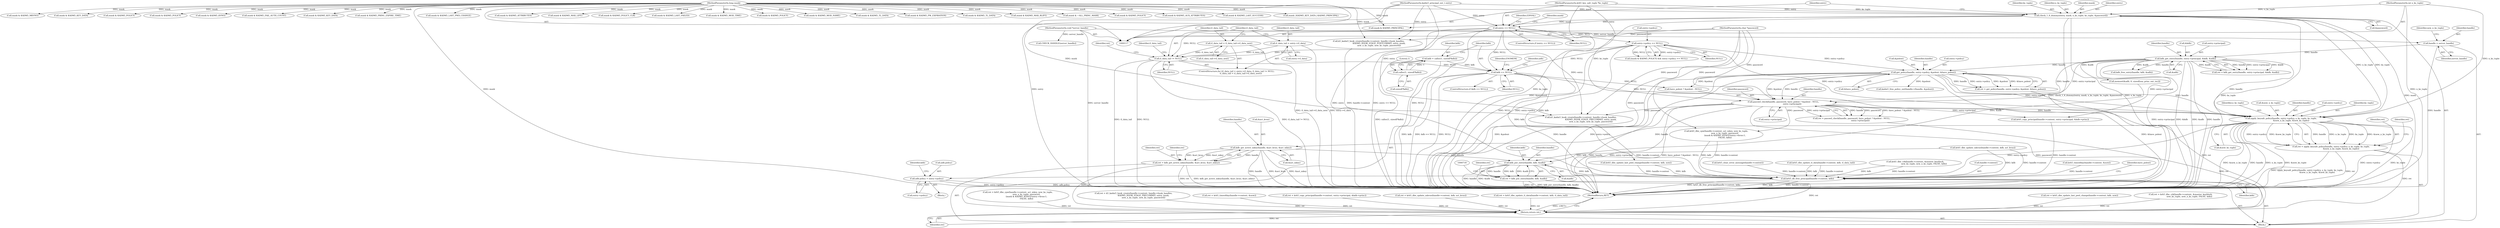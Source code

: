 digraph "0_krb5_e1caf6fb74981da62039846931ebdffed71309d1@pointer" {
"1000573" [label="(Call,apply_keysalt_policy(handle, entry->policy, n_ks_tuple, ks_tuple,\n                               &new_n_ks_tuple, &new_ks_tuple))"];
"1000328" [label="(Call,get_policy(handle, entry->policy, &polent, &have_polent))"];
"1000277" [label="(Call,kdb_get_entry(handle, entry->principal, &kdb, &adb))"];
"1000136" [label="(Call,handle = server_handle)"];
"1000118" [label="(MethodParameterIn,void *server_handle)"];
"1000224" [label="(Call,entry->policy == NULL)"];
"1000163" [label="(Call,entry == NULL)"];
"1000155" [label="(Call,check_1_6_dummy(entry, mask, n_ks_tuple, ks_tuple, &password))"];
"1000119" [label="(MethodParameterIn,kadm5_principal_ent_t entry)"];
"1000120" [label="(MethodParameterIn,long mask)"];
"1000121" [label="(MethodParameterIn,int n_ks_tuple)"];
"1000122" [label="(MethodParameterIn,krb5_key_salt_tuple *ks_tuple)"];
"1000345" [label="(Call,passwd_check(handle, password, have_polent ? &polent : NULL,\n                           entry->principal))"];
"1000123" [label="(MethodParameterIn,char *password)"];
"1000310" [label="(Call,kdb == NULL)"];
"1000302" [label="(Call,kdb = calloc(1, sizeof(*kdb)))"];
"1000304" [label="(Call,calloc(1, sizeof(*kdb)))"];
"1000258" [label="(Call,tl_data_tail != NULL)"];
"1000253" [label="(Call,tl_data_tail = entry->tl_data)"];
"1000261" [label="(Call,tl_data_tail = tl_data_tail->tl_data_next)"];
"1000571" [label="(Call,ret = apply_keysalt_policy(handle, entry->policy, n_ks_tuple, ks_tuple,\n                               &new_n_ks_tuple, &new_ks_tuple))"];
"1000750" [label="(Return,return ret;)"];
"1000589" [label="(Call,kdb_get_active_mkey(handle, &act_kvno, &act_mkey))"];
"1000587" [label="(Call,ret = kdb_get_active_mkey(handle, &act_kvno, &act_mkey))"];
"1000712" [label="(Call,kdb_put_entry(handle, kdb, &adb))"];
"1000710" [label="(Call,ret = kdb_put_entry(handle, kdb, &adb))"];
"1000735" [label="(Call,krb5_db_free_principal(handle->context, kdb))"];
"1000694" [label="(Call,adb.policy = entry->policy)"];
"1000136" [label="(Call,handle = server_handle)"];
"1000422" [label="(Call,mask & KADM5_MAX_RLIFE)"];
"1000242" [label="(Call,mask & ~ALL_PRINC_MASK)"];
"1000171" [label="(Call,mask & KADM5_PRINCIPAL)"];
"1000578" [label="(Identifier,n_ks_tuple)"];
"1000322" [label="(Call,mask & KADM5_POLICY)"];
"1000688" [label="(Block,)"];
"1000695" [label="(Call,adb.policy)"];
"1000362" [label="(Call,krb5_timeofday(handle->context, &now))"];
"1000191" [label="(Call,mask & KADM5_AUX_ATTRIBUTES)"];
"1000262" [label="(Identifier,tl_data_tail)"];
"1000703" [label="(Identifier,kdb)"];
"1000224" [label="(Call,entry->policy == NULL)"];
"1000270" [label="(Identifier,tl_data_tail)"];
"1000573" [label="(Call,apply_keysalt_policy(handle, entry->policy, n_ks_tuple, ks_tuple,\n                               &new_n_ks_tuple, &new_ks_tuple))"];
"1000253" [label="(Call,tl_data_tail = entry->tl_data)"];
"1000751" [label="(Identifier,ret)"];
"1000326" [label="(Call,ret = get_policy(handle, entry->policy, &polent, &have_polent))"];
"1000360" [label="(Call,ret = krb5_timeofday(handle->context, &now))"];
"1000282" [label="(Call,&kdb)"];
"1000157" [label="(Identifier,mask)"];
"1000220" [label="(Call,(mask & KADM5_POLICY) && entry->policy == NULL)"];
"1000714" [label="(Identifier,kdb)"];
"1000698" [label="(Call,entry->policy)"];
"1000292" [label="(Call,kdb_free_entry(handle, kdb, &adb))"];
"1000652" [label="(Call,krb5_dbe_update_mkvno(handle->context, kdb, act_kvno))"];
"1000137" [label="(Identifier,handle)"];
"1000284" [label="(Call,&adb)"];
"1000582" [label="(Call,&new_ks_tuple)"];
"1000302" [label="(Call,kdb = calloc(1, sizeof(*kdb)))"];
"1000195" [label="(Call,mask & KADM5_LAST_SUCCESS)"];
"1000615" [label="(Call,krb5_dbe_cpw(handle->context, act_mkey, new_ks_tuple,\n                           new_n_ks_tuple, password,\n                           (mask & KADM5_KVNO)?entry->kvno:1,\n                           FALSE, kdb))"];
"1000156" [label="(Identifier,entry)"];
"1000309" [label="(ControlStructure,if (kdb == NULL))"];
"1000713" [label="(Identifier,handle)"];
"1000741" [label="(Identifier,have_polent)"];
"1000580" [label="(Call,&new_n_ks_tuple)"];
"1000279" [label="(Call,entry->principal)"];
"1000705" [label="(Call,mask | KADM5_KEY_DATA | KADM5_PRINCIPAL)"];
"1000590" [label="(Identifier,handle)"];
"1000119" [label="(MethodParameterIn,kadm5_principal_ent_t entry)"];
"1000164" [label="(Identifier,entry)"];
"1000574" [label="(Identifier,handle)"];
"1000255" [label="(Call,entry->tl_data)"];
"1000187" [label="(Call,mask & KADM5_MKVNO)"];
"1000599" [label="(Call,mask & KADM5_KEY_DATA)"];
"1000572" [label="(Identifier,ret)"];
"1000123" [label="(MethodParameterIn,char *password)"];
"1000685" [label="(Call,mask & KADM5_POLICY)"];
"1000233" [label="(Call,mask & KADM5_POLICY)"];
"1000588" [label="(Identifier,ret)"];
"1000624" [label="(Call,mask & KADM5_KVNO)"];
"1000346" [label="(Identifier,handle)"];
"1000276" [label="(Identifier,ret)"];
"1000596" [label="(Identifier,ret)"];
"1000261" [label="(Call,tl_data_tail = tl_data_tail->tl_data_next)"];
"1000202" [label="(Call,mask & KADM5_FAIL_AUTH_COUNT)"];
"1000209" [label="(Call,mask & KADM5_KEY_DATA)"];
"1000122" [label="(MethodParameterIn,krb5_key_salt_tuple *ks_tuple)"];
"1000149" [label="(Call,CHECK_HANDLE(server_handle))"];
"1000172" [label="(Identifier,mask)"];
"1000345" [label="(Call,passwd_check(handle, password, have_polent ? &polent : NULL,\n                           entry->principal))"];
"1000335" [label="(Call,&have_polent)"];
"1000571" [label="(Call,ret = apply_keysalt_policy(handle, entry->policy, n_ks_tuple, ks_tuple,\n                               &new_n_ks_tuple, &new_ks_tuple))"];
"1000225" [label="(Call,entry->policy)"];
"1000443" [label="(Call,mask & KADM5_PRINC_EXPIRE_TIME)"];
"1000183" [label="(Call,mask & KADM5_LAST_PWD_CHANGE)"];
"1000518" [label="(Call,krb5_copy_principal(handle->context, entry->principal, &kdb->princ))"];
"1000589" [label="(Call,kdb_get_active_mkey(handle, &act_kvno, &act_mkey))"];
"1000304" [label="(Call,calloc(1, sizeof(*kdb)))"];
"1000380" [label="(Call,mask & KADM5_ATTRIBUTES)"];
"1000263" [label="(Call,tl_data_tail->tl_data_next)"];
"1000329" [label="(Identifier,handle)"];
"1000278" [label="(Identifier,handle)"];
"1000533" [label="(Call,ret = krb5_dbe_update_last_pwd_change(handle->context, kdb, now))"];
"1000259" [label="(Identifier,tl_data_tail)"];
"1000715" [label="(Call,&adb)"];
"1000159" [label="(Identifier,ks_tuple)"];
"1000587" [label="(Call,ret = kdb_get_active_mkey(handle, &act_kvno, &act_mkey))"];
"1000575" [label="(Call,entry->policy)"];
"1000661" [label="(Call,ret = k5_kadm5_hook_create(handle->context, handle->hook_handles,\n                               KADM5_HOOK_STAGE_PRECOMMIT, entry, mask,\n                               new_n_ks_tuple, new_ks_tuple, password))"];
"1000311" [label="(Identifier,kdb)"];
"1000167" [label="(Identifier,EINVAL)"];
"1000138" [label="(Identifier,server_handle)"];
"1000120" [label="(MethodParameterIn,long mask)"];
"1000258" [label="(Call,tl_data_tail != NULL)"];
"1000593" [label="(Call,&act_mkey)"];
"1000305" [label="(Literal,1)"];
"1000151" [label="(Call,krb5_clear_error_message(handle->context))"];
"1000401" [label="(Call,mask & KADM5_MAX_LIFE)"];
"1000516" [label="(Call,ret = krb5_copy_principal(handle->context, entry->principal, &kdb->princ))"];
"1000236" [label="(Call,mask & KADM5_POLICY_CLR)"];
"1000650" [label="(Call,ret = krb5_dbe_update_mkvno(handle->context, kdb, act_kvno))"];
"1000160" [label="(Call,&password)"];
"1000260" [label="(Identifier,NULL)"];
"1000199" [label="(Call,mask & KADM5_LAST_FAILED)"];
"1000348" [label="(Call,have_polent ? &polent : NULL)"];
"1000562" [label="(Call,krb5_dbe_update_tl_data(handle->context, kdb, tl_data_tail))"];
"1000560" [label="(Call,ret = krb5_dbe_update_tl_data(handle->context, kdb, tl_data_tail))"];
"1000585" [label="(Identifier,ret)"];
"1000277" [label="(Call,kdb_get_entry(handle, entry->principal, &kdb, &adb))"];
"1000252" [label="(ControlStructure,for (tl_data_tail = entry->tl_data; tl_data_tail != NULL;\n             tl_data_tail = tl_data_tail->tl_data_next))"];
"1000635" [label="(Call,ret = krb5_dbe_crk(handle->context, &master_keyblock,\n                           new_ks_tuple, new_n_ks_tuple, FALSE, kdb))"];
"1000347" [label="(Identifier,password)"];
"1000303" [label="(Identifier,kdb)"];
"1000228" [label="(Identifier,NULL)"];
"1000637" [label="(Call,krb5_dbe_crk(handle->context, &master_keyblock,\n                           new_ks_tuple, new_n_ks_tuple, FALSE, kdb))"];
"1000165" [label="(Identifier,NULL)"];
"1000162" [label="(ControlStructure,if (entry == NULL))"];
"1000736" [label="(Call,handle->context)"];
"1000312" [label="(Identifier,NULL)"];
"1000317" [label="(Identifier,adb)"];
"1000739" [label="(Identifier,kdb)"];
"1000663" [label="(Call,k5_kadm5_hook_create(handle->context, handle->hook_handles,\n                               KADM5_HOOK_STAGE_PRECOMMIT, entry, mask,\n                               new_n_ks_tuple, new_ks_tuple, password))"];
"1000124" [label="(Block,)"];
"1000143" [label="(Identifier,new_n_ks_tuple)"];
"1000179" [label="(Call,mask & KADM5_MOD_TIME)"];
"1000712" [label="(Call,kdb_put_entry(handle, kdb, &adb))"];
"1000163" [label="(Call,entry == NULL)"];
"1000579" [label="(Identifier,ks_tuple)"];
"1000158" [label="(Identifier,n_ks_tuple)"];
"1000330" [label="(Call,entry->policy)"];
"1000750" [label="(Return,return ret;)"];
"1000254" [label="(Identifier,tl_data_tail)"];
"1000155" [label="(Call,check_1_6_dummy(entry, mask, n_ks_tuple, ks_tuple, &password))"];
"1000535" [label="(Call,krb5_dbe_update_last_pwd_change(handle->context, kdb, now))"];
"1000221" [label="(Call,mask & KADM5_POLICY)"];
"1000306" [label="(Call,sizeof(*kdb))"];
"1000121" [label="(MethodParameterIn,int n_ks_tuple)"];
"1000744" [label="(Call,kadm5_free_policy_ent(handle->lhandle, &polent))"];
"1000752" [label="(MethodReturn,RET)"];
"1000591" [label="(Call,&act_kvno)"];
"1000353" [label="(Call,entry->principal)"];
"1000175" [label="(Call,mask & KADM5_MOD_NAME)"];
"1000694" [label="(Call,adb.policy = entry->policy)"];
"1000613" [label="(Call,ret = krb5_dbe_cpw(handle->context, act_mkey, new_ks_tuple,\n                           new_n_ks_tuple, password,\n                           (mask & KADM5_KVNO)?entry->kvno:1,\n                           FALSE, kdb))"];
"1000315" [label="(Call,memset(&adb, 0, sizeof(osa_princ_ent_rec)))"];
"1000333" [label="(Call,&polent)"];
"1000735" [label="(Call,krb5_db_free_principal(handle->context, kdb))"];
"1000248" [label="(Call,mask & KADM5_TL_DATA)"];
"1000491" [label="(Call,mask & KADM5_PW_EXPIRATION)"];
"1000343" [label="(Call,ret = passwd_check(handle, password, have_polent ? &polent : NULL,\n                           entry->principal))"];
"1000275" [label="(Call,ret = kdb_get_entry(handle, entry->principal, &kdb, &adb))"];
"1000543" [label="(Call,mask & KADM5_TL_DATA)"];
"1000719" [label="(Call,k5_kadm5_hook_create(handle->context, handle->hook_handles,\n                                KADM5_HOOK_STAGE_POSTCOMMIT, entry, mask,\n                                new_n_ks_tuple, new_ks_tuple, password))"];
"1000711" [label="(Identifier,ret)"];
"1000328" [label="(Call,get_policy(handle, entry->policy, &polent, &have_polent))"];
"1000314" [label="(Identifier,ENOMEM)"];
"1000310" [label="(Call,kdb == NULL)"];
"1000710" [label="(Call,ret = kdb_put_entry(handle, kdb, &adb))"];
"1000118" [label="(MethodParameterIn,void *server_handle)"];
"1000573" -> "1000571"  [label="AST: "];
"1000573" -> "1000582"  [label="CFG: "];
"1000574" -> "1000573"  [label="AST: "];
"1000575" -> "1000573"  [label="AST: "];
"1000578" -> "1000573"  [label="AST: "];
"1000579" -> "1000573"  [label="AST: "];
"1000580" -> "1000573"  [label="AST: "];
"1000582" -> "1000573"  [label="AST: "];
"1000571" -> "1000573"  [label="CFG: "];
"1000573" -> "1000752"  [label="DDG: entry->policy"];
"1000573" -> "1000752"  [label="DDG: ks_tuple"];
"1000573" -> "1000752"  [label="DDG: &new_n_ks_tuple"];
"1000573" -> "1000752"  [label="DDG: handle"];
"1000573" -> "1000752"  [label="DDG: n_ks_tuple"];
"1000573" -> "1000752"  [label="DDG: &new_ks_tuple"];
"1000573" -> "1000571"  [label="DDG: handle"];
"1000573" -> "1000571"  [label="DDG: n_ks_tuple"];
"1000573" -> "1000571"  [label="DDG: ks_tuple"];
"1000573" -> "1000571"  [label="DDG: &new_n_ks_tuple"];
"1000573" -> "1000571"  [label="DDG: entry->policy"];
"1000573" -> "1000571"  [label="DDG: &new_ks_tuple"];
"1000328" -> "1000573"  [label="DDG: handle"];
"1000328" -> "1000573"  [label="DDG: entry->policy"];
"1000277" -> "1000573"  [label="DDG: handle"];
"1000345" -> "1000573"  [label="DDG: handle"];
"1000224" -> "1000573"  [label="DDG: entry->policy"];
"1000155" -> "1000573"  [label="DDG: n_ks_tuple"];
"1000155" -> "1000573"  [label="DDG: ks_tuple"];
"1000121" -> "1000573"  [label="DDG: n_ks_tuple"];
"1000122" -> "1000573"  [label="DDG: ks_tuple"];
"1000573" -> "1000589"  [label="DDG: handle"];
"1000573" -> "1000694"  [label="DDG: entry->policy"];
"1000328" -> "1000326"  [label="AST: "];
"1000328" -> "1000335"  [label="CFG: "];
"1000329" -> "1000328"  [label="AST: "];
"1000330" -> "1000328"  [label="AST: "];
"1000333" -> "1000328"  [label="AST: "];
"1000335" -> "1000328"  [label="AST: "];
"1000326" -> "1000328"  [label="CFG: "];
"1000328" -> "1000752"  [label="DDG: &polent"];
"1000328" -> "1000752"  [label="DDG: handle"];
"1000328" -> "1000752"  [label="DDG: entry->policy"];
"1000328" -> "1000752"  [label="DDG: &have_polent"];
"1000328" -> "1000326"  [label="DDG: handle"];
"1000328" -> "1000326"  [label="DDG: entry->policy"];
"1000328" -> "1000326"  [label="DDG: &polent"];
"1000328" -> "1000326"  [label="DDG: &have_polent"];
"1000277" -> "1000328"  [label="DDG: handle"];
"1000224" -> "1000328"  [label="DDG: entry->policy"];
"1000328" -> "1000345"  [label="DDG: handle"];
"1000328" -> "1000345"  [label="DDG: &polent"];
"1000328" -> "1000348"  [label="DDG: &polent"];
"1000328" -> "1000744"  [label="DDG: &polent"];
"1000277" -> "1000275"  [label="AST: "];
"1000277" -> "1000284"  [label="CFG: "];
"1000278" -> "1000277"  [label="AST: "];
"1000279" -> "1000277"  [label="AST: "];
"1000282" -> "1000277"  [label="AST: "];
"1000284" -> "1000277"  [label="AST: "];
"1000275" -> "1000277"  [label="CFG: "];
"1000277" -> "1000752"  [label="DDG: &kdb"];
"1000277" -> "1000752"  [label="DDG: &adb"];
"1000277" -> "1000752"  [label="DDG: handle"];
"1000277" -> "1000752"  [label="DDG: entry->principal"];
"1000277" -> "1000275"  [label="DDG: handle"];
"1000277" -> "1000275"  [label="DDG: entry->principal"];
"1000277" -> "1000275"  [label="DDG: &kdb"];
"1000277" -> "1000275"  [label="DDG: &adb"];
"1000136" -> "1000277"  [label="DDG: handle"];
"1000277" -> "1000292"  [label="DDG: handle"];
"1000277" -> "1000292"  [label="DDG: &adb"];
"1000277" -> "1000315"  [label="DDG: &adb"];
"1000277" -> "1000345"  [label="DDG: handle"];
"1000277" -> "1000345"  [label="DDG: entry->principal"];
"1000277" -> "1000518"  [label="DDG: entry->principal"];
"1000136" -> "1000124"  [label="AST: "];
"1000136" -> "1000138"  [label="CFG: "];
"1000137" -> "1000136"  [label="AST: "];
"1000138" -> "1000136"  [label="AST: "];
"1000143" -> "1000136"  [label="CFG: "];
"1000136" -> "1000752"  [label="DDG: handle"];
"1000118" -> "1000136"  [label="DDG: server_handle"];
"1000118" -> "1000117"  [label="AST: "];
"1000118" -> "1000752"  [label="DDG: server_handle"];
"1000118" -> "1000149"  [label="DDG: server_handle"];
"1000224" -> "1000220"  [label="AST: "];
"1000224" -> "1000228"  [label="CFG: "];
"1000225" -> "1000224"  [label="AST: "];
"1000228" -> "1000224"  [label="AST: "];
"1000220" -> "1000224"  [label="CFG: "];
"1000224" -> "1000752"  [label="DDG: entry->policy"];
"1000224" -> "1000752"  [label="DDG: NULL"];
"1000224" -> "1000220"  [label="DDG: entry->policy"];
"1000224" -> "1000220"  [label="DDG: NULL"];
"1000163" -> "1000224"  [label="DDG: NULL"];
"1000224" -> "1000258"  [label="DDG: NULL"];
"1000224" -> "1000310"  [label="DDG: NULL"];
"1000163" -> "1000162"  [label="AST: "];
"1000163" -> "1000165"  [label="CFG: "];
"1000164" -> "1000163"  [label="AST: "];
"1000165" -> "1000163"  [label="AST: "];
"1000167" -> "1000163"  [label="CFG: "];
"1000172" -> "1000163"  [label="CFG: "];
"1000163" -> "1000752"  [label="DDG: entry"];
"1000163" -> "1000752"  [label="DDG: entry == NULL"];
"1000163" -> "1000752"  [label="DDG: NULL"];
"1000155" -> "1000163"  [label="DDG: entry"];
"1000119" -> "1000163"  [label="DDG: entry"];
"1000163" -> "1000258"  [label="DDG: NULL"];
"1000163" -> "1000310"  [label="DDG: NULL"];
"1000163" -> "1000663"  [label="DDG: entry"];
"1000155" -> "1000124"  [label="AST: "];
"1000155" -> "1000160"  [label="CFG: "];
"1000156" -> "1000155"  [label="AST: "];
"1000157" -> "1000155"  [label="AST: "];
"1000158" -> "1000155"  [label="AST: "];
"1000159" -> "1000155"  [label="AST: "];
"1000160" -> "1000155"  [label="AST: "];
"1000164" -> "1000155"  [label="CFG: "];
"1000155" -> "1000752"  [label="DDG: ks_tuple"];
"1000155" -> "1000752"  [label="DDG: mask"];
"1000155" -> "1000752"  [label="DDG: &password"];
"1000155" -> "1000752"  [label="DDG: check_1_6_dummy(entry, mask, n_ks_tuple, ks_tuple, &password)"];
"1000155" -> "1000752"  [label="DDG: n_ks_tuple"];
"1000119" -> "1000155"  [label="DDG: entry"];
"1000120" -> "1000155"  [label="DDG: mask"];
"1000121" -> "1000155"  [label="DDG: n_ks_tuple"];
"1000122" -> "1000155"  [label="DDG: ks_tuple"];
"1000155" -> "1000171"  [label="DDG: mask"];
"1000119" -> "1000117"  [label="AST: "];
"1000119" -> "1000752"  [label="DDG: entry"];
"1000119" -> "1000663"  [label="DDG: entry"];
"1000119" -> "1000719"  [label="DDG: entry"];
"1000120" -> "1000117"  [label="AST: "];
"1000120" -> "1000752"  [label="DDG: mask"];
"1000120" -> "1000171"  [label="DDG: mask"];
"1000120" -> "1000175"  [label="DDG: mask"];
"1000120" -> "1000179"  [label="DDG: mask"];
"1000120" -> "1000183"  [label="DDG: mask"];
"1000120" -> "1000187"  [label="DDG: mask"];
"1000120" -> "1000191"  [label="DDG: mask"];
"1000120" -> "1000195"  [label="DDG: mask"];
"1000120" -> "1000199"  [label="DDG: mask"];
"1000120" -> "1000202"  [label="DDG: mask"];
"1000120" -> "1000209"  [label="DDG: mask"];
"1000120" -> "1000221"  [label="DDG: mask"];
"1000120" -> "1000233"  [label="DDG: mask"];
"1000120" -> "1000236"  [label="DDG: mask"];
"1000120" -> "1000242"  [label="DDG: mask"];
"1000120" -> "1000248"  [label="DDG: mask"];
"1000120" -> "1000322"  [label="DDG: mask"];
"1000120" -> "1000380"  [label="DDG: mask"];
"1000120" -> "1000401"  [label="DDG: mask"];
"1000120" -> "1000422"  [label="DDG: mask"];
"1000120" -> "1000443"  [label="DDG: mask"];
"1000120" -> "1000491"  [label="DDG: mask"];
"1000120" -> "1000543"  [label="DDG: mask"];
"1000120" -> "1000599"  [label="DDG: mask"];
"1000120" -> "1000624"  [label="DDG: mask"];
"1000120" -> "1000663"  [label="DDG: mask"];
"1000120" -> "1000685"  [label="DDG: mask"];
"1000120" -> "1000705"  [label="DDG: mask"];
"1000120" -> "1000719"  [label="DDG: mask"];
"1000121" -> "1000117"  [label="AST: "];
"1000121" -> "1000752"  [label="DDG: n_ks_tuple"];
"1000122" -> "1000117"  [label="AST: "];
"1000122" -> "1000752"  [label="DDG: ks_tuple"];
"1000345" -> "1000343"  [label="AST: "];
"1000345" -> "1000353"  [label="CFG: "];
"1000346" -> "1000345"  [label="AST: "];
"1000347" -> "1000345"  [label="AST: "];
"1000348" -> "1000345"  [label="AST: "];
"1000353" -> "1000345"  [label="AST: "];
"1000343" -> "1000345"  [label="CFG: "];
"1000345" -> "1000752"  [label="DDG: entry->principal"];
"1000345" -> "1000752"  [label="DDG: have_polent ? &polent : NULL"];
"1000345" -> "1000752"  [label="DDG: password"];
"1000345" -> "1000752"  [label="DDG: handle"];
"1000345" -> "1000343"  [label="DDG: handle"];
"1000345" -> "1000343"  [label="DDG: password"];
"1000345" -> "1000343"  [label="DDG: have_polent ? &polent : NULL"];
"1000345" -> "1000343"  [label="DDG: entry->principal"];
"1000123" -> "1000345"  [label="DDG: password"];
"1000310" -> "1000345"  [label="DDG: NULL"];
"1000345" -> "1000518"  [label="DDG: entry->principal"];
"1000345" -> "1000615"  [label="DDG: password"];
"1000345" -> "1000663"  [label="DDG: password"];
"1000123" -> "1000117"  [label="AST: "];
"1000123" -> "1000752"  [label="DDG: password"];
"1000123" -> "1000615"  [label="DDG: password"];
"1000123" -> "1000663"  [label="DDG: password"];
"1000123" -> "1000719"  [label="DDG: password"];
"1000310" -> "1000309"  [label="AST: "];
"1000310" -> "1000312"  [label="CFG: "];
"1000311" -> "1000310"  [label="AST: "];
"1000312" -> "1000310"  [label="AST: "];
"1000314" -> "1000310"  [label="CFG: "];
"1000317" -> "1000310"  [label="CFG: "];
"1000310" -> "1000752"  [label="DDG: kdb == NULL"];
"1000310" -> "1000752"  [label="DDG: NULL"];
"1000310" -> "1000752"  [label="DDG: kdb"];
"1000302" -> "1000310"  [label="DDG: kdb"];
"1000258" -> "1000310"  [label="DDG: NULL"];
"1000310" -> "1000348"  [label="DDG: NULL"];
"1000310" -> "1000535"  [label="DDG: kdb"];
"1000310" -> "1000735"  [label="DDG: kdb"];
"1000302" -> "1000124"  [label="AST: "];
"1000302" -> "1000304"  [label="CFG: "];
"1000303" -> "1000302"  [label="AST: "];
"1000304" -> "1000302"  [label="AST: "];
"1000311" -> "1000302"  [label="CFG: "];
"1000302" -> "1000752"  [label="DDG: calloc(1, sizeof(*kdb))"];
"1000304" -> "1000302"  [label="DDG: 1"];
"1000304" -> "1000306"  [label="CFG: "];
"1000305" -> "1000304"  [label="AST: "];
"1000306" -> "1000304"  [label="AST: "];
"1000258" -> "1000252"  [label="AST: "];
"1000258" -> "1000260"  [label="CFG: "];
"1000259" -> "1000258"  [label="AST: "];
"1000260" -> "1000258"  [label="AST: "];
"1000270" -> "1000258"  [label="CFG: "];
"1000276" -> "1000258"  [label="CFG: "];
"1000258" -> "1000752"  [label="DDG: tl_data_tail"];
"1000258" -> "1000752"  [label="DDG: NULL"];
"1000258" -> "1000752"  [label="DDG: tl_data_tail != NULL"];
"1000253" -> "1000258"  [label="DDG: tl_data_tail"];
"1000261" -> "1000258"  [label="DDG: tl_data_tail"];
"1000253" -> "1000252"  [label="AST: "];
"1000253" -> "1000255"  [label="CFG: "];
"1000254" -> "1000253"  [label="AST: "];
"1000255" -> "1000253"  [label="AST: "];
"1000259" -> "1000253"  [label="CFG: "];
"1000253" -> "1000752"  [label="DDG: entry->tl_data"];
"1000261" -> "1000252"  [label="AST: "];
"1000261" -> "1000263"  [label="CFG: "];
"1000262" -> "1000261"  [label="AST: "];
"1000263" -> "1000261"  [label="AST: "];
"1000259" -> "1000261"  [label="CFG: "];
"1000261" -> "1000752"  [label="DDG: tl_data_tail->tl_data_next"];
"1000571" -> "1000124"  [label="AST: "];
"1000572" -> "1000571"  [label="AST: "];
"1000585" -> "1000571"  [label="CFG: "];
"1000571" -> "1000752"  [label="DDG: ret"];
"1000571" -> "1000752"  [label="DDG: apply_keysalt_policy(handle, entry->policy, n_ks_tuple, ks_tuple,\n                               &new_n_ks_tuple, &new_ks_tuple)"];
"1000571" -> "1000750"  [label="DDG: ret"];
"1000750" -> "1000124"  [label="AST: "];
"1000750" -> "1000751"  [label="CFG: "];
"1000751" -> "1000750"  [label="AST: "];
"1000752" -> "1000750"  [label="CFG: "];
"1000750" -> "1000752"  [label="DDG: <RET>"];
"1000751" -> "1000750"  [label="DDG: ret"];
"1000613" -> "1000750"  [label="DDG: ret"];
"1000360" -> "1000750"  [label="DDG: ret"];
"1000650" -> "1000750"  [label="DDG: ret"];
"1000661" -> "1000750"  [label="DDG: ret"];
"1000587" -> "1000750"  [label="DDG: ret"];
"1000533" -> "1000750"  [label="DDG: ret"];
"1000635" -> "1000750"  [label="DDG: ret"];
"1000326" -> "1000750"  [label="DDG: ret"];
"1000516" -> "1000750"  [label="DDG: ret"];
"1000560" -> "1000750"  [label="DDG: ret"];
"1000710" -> "1000750"  [label="DDG: ret"];
"1000343" -> "1000750"  [label="DDG: ret"];
"1000589" -> "1000587"  [label="AST: "];
"1000589" -> "1000593"  [label="CFG: "];
"1000590" -> "1000589"  [label="AST: "];
"1000591" -> "1000589"  [label="AST: "];
"1000593" -> "1000589"  [label="AST: "];
"1000587" -> "1000589"  [label="CFG: "];
"1000589" -> "1000752"  [label="DDG: handle"];
"1000589" -> "1000752"  [label="DDG: &act_kvno"];
"1000589" -> "1000752"  [label="DDG: &act_mkey"];
"1000589" -> "1000587"  [label="DDG: handle"];
"1000589" -> "1000587"  [label="DDG: &act_kvno"];
"1000589" -> "1000587"  [label="DDG: &act_mkey"];
"1000589" -> "1000712"  [label="DDG: handle"];
"1000587" -> "1000124"  [label="AST: "];
"1000588" -> "1000587"  [label="AST: "];
"1000596" -> "1000587"  [label="CFG: "];
"1000587" -> "1000752"  [label="DDG: kdb_get_active_mkey(handle, &act_kvno, &act_mkey)"];
"1000587" -> "1000752"  [label="DDG: ret"];
"1000712" -> "1000710"  [label="AST: "];
"1000712" -> "1000715"  [label="CFG: "];
"1000713" -> "1000712"  [label="AST: "];
"1000714" -> "1000712"  [label="AST: "];
"1000715" -> "1000712"  [label="AST: "];
"1000710" -> "1000712"  [label="CFG: "];
"1000712" -> "1000752"  [label="DDG: &adb"];
"1000712" -> "1000752"  [label="DDG: handle"];
"1000712" -> "1000710"  [label="DDG: handle"];
"1000712" -> "1000710"  [label="DDG: kdb"];
"1000712" -> "1000710"  [label="DDG: &adb"];
"1000652" -> "1000712"  [label="DDG: kdb"];
"1000315" -> "1000712"  [label="DDG: &adb"];
"1000712" -> "1000735"  [label="DDG: kdb"];
"1000710" -> "1000124"  [label="AST: "];
"1000711" -> "1000710"  [label="AST: "];
"1000718" -> "1000710"  [label="CFG: "];
"1000710" -> "1000752"  [label="DDG: ret"];
"1000710" -> "1000752"  [label="DDG: kdb_put_entry(handle, kdb, &adb)"];
"1000735" -> "1000124"  [label="AST: "];
"1000735" -> "1000739"  [label="CFG: "];
"1000736" -> "1000735"  [label="AST: "];
"1000739" -> "1000735"  [label="AST: "];
"1000741" -> "1000735"  [label="CFG: "];
"1000735" -> "1000752"  [label="DDG: krb5_db_free_principal(handle->context, kdb)"];
"1000735" -> "1000752"  [label="DDG: kdb"];
"1000735" -> "1000752"  [label="DDG: handle->context"];
"1000637" -> "1000735"  [label="DDG: handle->context"];
"1000637" -> "1000735"  [label="DDG: kdb"];
"1000562" -> "1000735"  [label="DDG: handle->context"];
"1000562" -> "1000735"  [label="DDG: kdb"];
"1000663" -> "1000735"  [label="DDG: handle->context"];
"1000615" -> "1000735"  [label="DDG: handle->context"];
"1000615" -> "1000735"  [label="DDG: kdb"];
"1000151" -> "1000735"  [label="DDG: handle->context"];
"1000652" -> "1000735"  [label="DDG: handle->context"];
"1000652" -> "1000735"  [label="DDG: kdb"];
"1000719" -> "1000735"  [label="DDG: handle->context"];
"1000362" -> "1000735"  [label="DDG: handle->context"];
"1000518" -> "1000735"  [label="DDG: handle->context"];
"1000535" -> "1000735"  [label="DDG: handle->context"];
"1000535" -> "1000735"  [label="DDG: kdb"];
"1000694" -> "1000688"  [label="AST: "];
"1000694" -> "1000698"  [label="CFG: "];
"1000695" -> "1000694"  [label="AST: "];
"1000698" -> "1000694"  [label="AST: "];
"1000703" -> "1000694"  [label="CFG: "];
"1000694" -> "1000752"  [label="DDG: adb.policy"];
"1000694" -> "1000752"  [label="DDG: entry->policy"];
}
